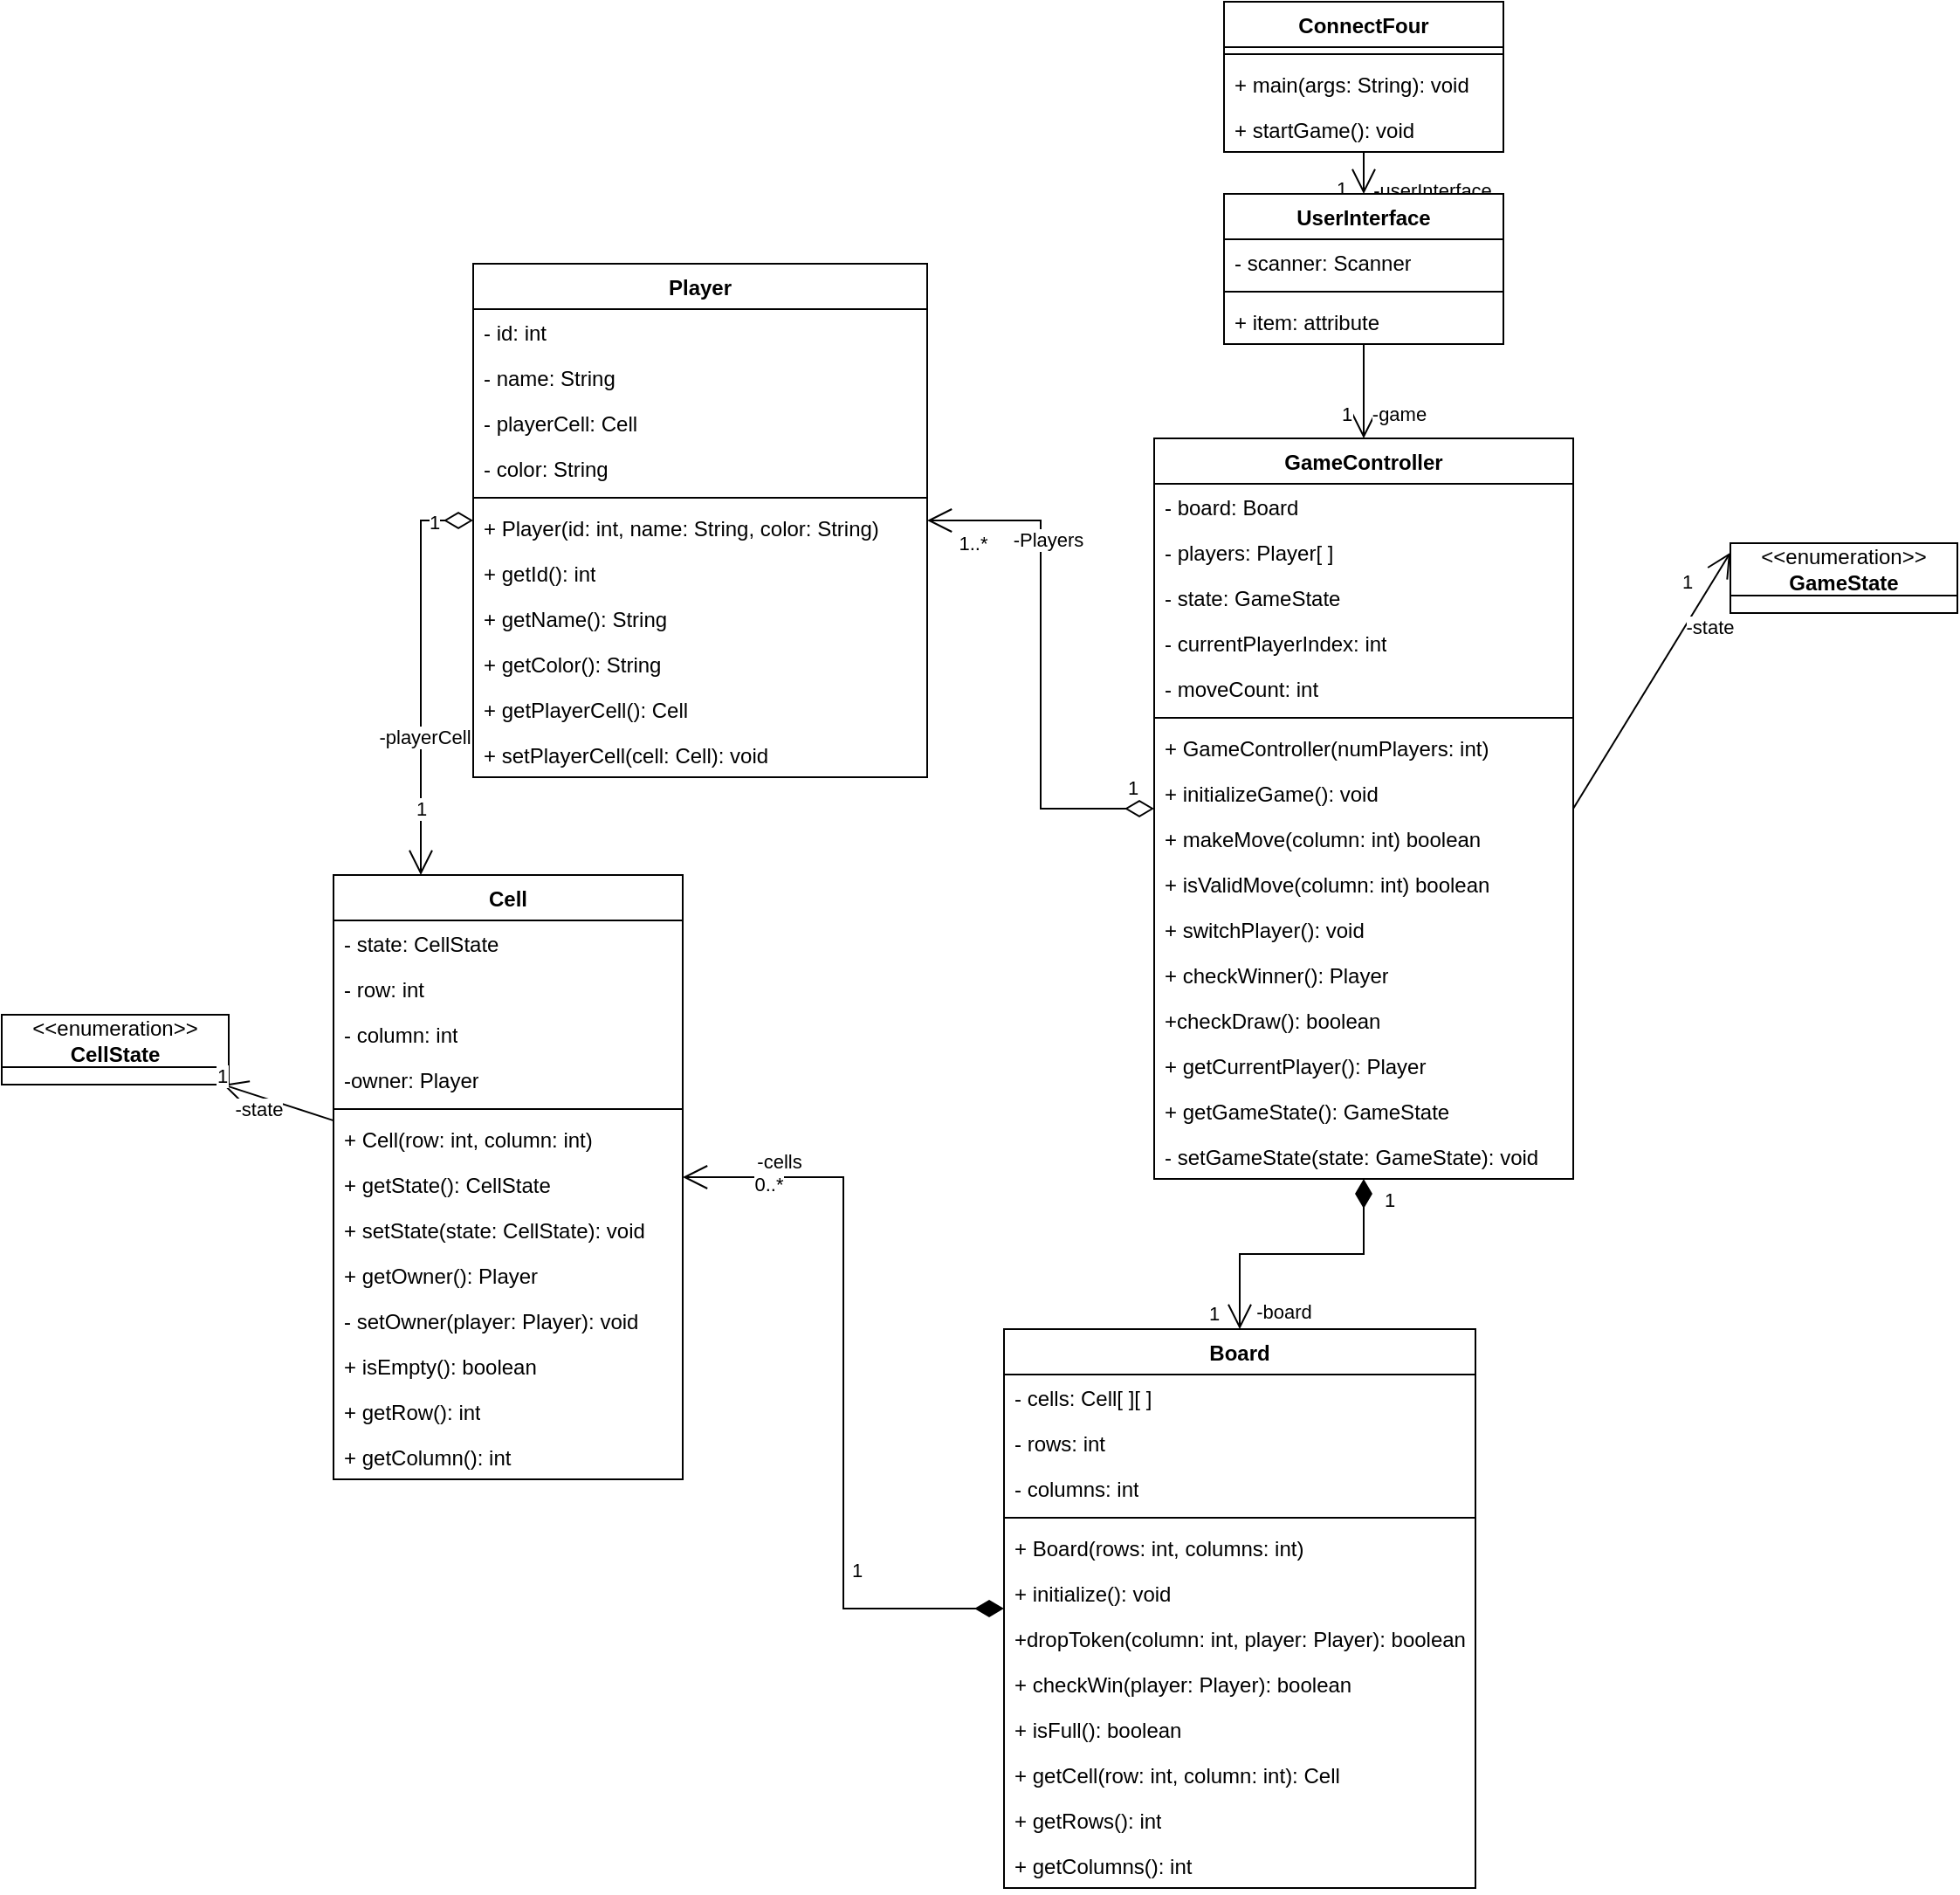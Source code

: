 <mxfile version="26.1.0">
  <diagram id="C5RBs43oDa-KdzZeNtuy" name="Page-1">
    <mxGraphModel dx="1857" dy="1035" grid="1" gridSize="10" guides="1" tooltips="1" connect="1" arrows="1" fold="1" page="1" pageScale="1" pageWidth="827" pageHeight="1169" math="0" shadow="0">
      <root>
        <mxCell id="WIyWlLk6GJQsqaUBKTNV-0" />
        <mxCell id="WIyWlLk6GJQsqaUBKTNV-1" parent="WIyWlLk6GJQsqaUBKTNV-0" />
        <mxCell id="xjymHoD2W1zTFz9Qo7-k-4" value="ConnectFour" style="swimlane;fontStyle=1;align=center;verticalAlign=top;childLayout=stackLayout;horizontal=1;startSize=26;horizontalStack=0;resizeParent=1;resizeParentMax=0;resizeLast=0;collapsible=1;marginBottom=0;whiteSpace=wrap;html=1;" parent="WIyWlLk6GJQsqaUBKTNV-1" vertex="1">
          <mxGeometry x="540" y="30" width="160" height="86" as="geometry" />
        </mxCell>
        <mxCell id="xjymHoD2W1zTFz9Qo7-k-6" value="" style="line;strokeWidth=1;fillColor=none;align=left;verticalAlign=middle;spacingTop=-1;spacingLeft=3;spacingRight=3;rotatable=0;labelPosition=right;points=[];portConstraint=eastwest;strokeColor=inherit;" parent="xjymHoD2W1zTFz9Qo7-k-4" vertex="1">
          <mxGeometry y="26" width="160" height="8" as="geometry" />
        </mxCell>
        <mxCell id="xjymHoD2W1zTFz9Qo7-k-7" value="+ main(args: String): void" style="text;strokeColor=none;fillColor=none;align=left;verticalAlign=top;spacingLeft=4;spacingRight=4;overflow=hidden;rotatable=0;points=[[0,0.5],[1,0.5]];portConstraint=eastwest;whiteSpace=wrap;html=1;" parent="xjymHoD2W1zTFz9Qo7-k-4" vertex="1">
          <mxGeometry y="34" width="160" height="26" as="geometry" />
        </mxCell>
        <mxCell id="dIsuYwhOg-opJpDyOtCo-0" value="+ startGame(): void" style="text;strokeColor=none;fillColor=none;align=left;verticalAlign=top;spacingLeft=4;spacingRight=4;overflow=hidden;rotatable=0;points=[[0,0.5],[1,0.5]];portConstraint=eastwest;whiteSpace=wrap;html=1;" vertex="1" parent="xjymHoD2W1zTFz9Qo7-k-4">
          <mxGeometry y="60" width="160" height="26" as="geometry" />
        </mxCell>
        <mxCell id="xjymHoD2W1zTFz9Qo7-k-8" value="" style="endArrow=open;endFill=1;endSize=12;html=1;rounded=0;entryX=0.5;entryY=0;entryDx=0;entryDy=0;" parent="WIyWlLk6GJQsqaUBKTNV-1" source="xjymHoD2W1zTFz9Qo7-k-4" target="xjymHoD2W1zTFz9Qo7-k-9" edge="1">
          <mxGeometry width="160" relative="1" as="geometry">
            <mxPoint x="500" y="370" as="sourcePoint" />
            <mxPoint x="570" y="390" as="targetPoint" />
          </mxGeometry>
        </mxCell>
        <mxCell id="xjymHoD2W1zTFz9Qo7-k-65" value="1" style="edgeLabel;html=1;align=center;verticalAlign=middle;resizable=0;points=[];" parent="xjymHoD2W1zTFz9Qo7-k-8" vertex="1" connectable="0">
          <mxGeometry x="0.732" y="-5" relative="1" as="geometry">
            <mxPoint x="-8" as="offset" />
          </mxGeometry>
        </mxCell>
        <mxCell id="xjymHoD2W1zTFz9Qo7-k-67" value="-userInterface" style="edgeLabel;html=1;align=center;verticalAlign=middle;resizable=0;points=[];" parent="xjymHoD2W1zTFz9Qo7-k-8" vertex="1" connectable="0">
          <mxGeometry x="0.494" y="-2" relative="1" as="geometry">
            <mxPoint x="41" y="4" as="offset" />
          </mxGeometry>
        </mxCell>
        <mxCell id="xjymHoD2W1zTFz9Qo7-k-9" value="UserInterface" style="swimlane;fontStyle=1;align=center;verticalAlign=top;childLayout=stackLayout;horizontal=1;startSize=26;horizontalStack=0;resizeParent=1;resizeParentMax=0;resizeLast=0;collapsible=1;marginBottom=0;whiteSpace=wrap;html=1;" parent="WIyWlLk6GJQsqaUBKTNV-1" vertex="1">
          <mxGeometry x="540" y="140" width="160" height="86" as="geometry" />
        </mxCell>
        <mxCell id="dIsuYwhOg-opJpDyOtCo-2" value="- scanner: Scanner" style="text;strokeColor=none;fillColor=none;align=left;verticalAlign=top;spacingLeft=4;spacingRight=4;overflow=hidden;rotatable=0;points=[[0,0.5],[1,0.5]];portConstraint=eastwest;whiteSpace=wrap;html=1;" vertex="1" parent="xjymHoD2W1zTFz9Qo7-k-9">
          <mxGeometry y="26" width="160" height="26" as="geometry" />
        </mxCell>
        <mxCell id="xjymHoD2W1zTFz9Qo7-k-11" value="" style="line;strokeWidth=1;fillColor=none;align=left;verticalAlign=middle;spacingTop=-1;spacingLeft=3;spacingRight=3;rotatable=0;labelPosition=right;points=[];portConstraint=eastwest;strokeColor=inherit;" parent="xjymHoD2W1zTFz9Qo7-k-9" vertex="1">
          <mxGeometry y="52" width="160" height="8" as="geometry" />
        </mxCell>
        <mxCell id="dIsuYwhOg-opJpDyOtCo-1" value="+ item: attribute" style="text;strokeColor=none;fillColor=none;align=left;verticalAlign=top;spacingLeft=4;spacingRight=4;overflow=hidden;rotatable=0;points=[[0,0.5],[1,0.5]];portConstraint=eastwest;whiteSpace=wrap;html=1;" vertex="1" parent="xjymHoD2W1zTFz9Qo7-k-9">
          <mxGeometry y="60" width="160" height="26" as="geometry" />
        </mxCell>
        <mxCell id="xjymHoD2W1zTFz9Qo7-k-22" value="GameController" style="swimlane;fontStyle=1;align=center;verticalAlign=top;childLayout=stackLayout;horizontal=1;startSize=26;horizontalStack=0;resizeParent=1;resizeParentMax=0;resizeLast=0;collapsible=1;marginBottom=0;whiteSpace=wrap;html=1;" parent="WIyWlLk6GJQsqaUBKTNV-1" vertex="1">
          <mxGeometry x="500" y="280" width="240" height="424" as="geometry" />
        </mxCell>
        <mxCell id="dIsuYwhOg-opJpDyOtCo-3" value="- board: Board" style="text;strokeColor=none;fillColor=none;align=left;verticalAlign=top;spacingLeft=4;spacingRight=4;overflow=hidden;rotatable=0;points=[[0,0.5],[1,0.5]];portConstraint=eastwest;whiteSpace=wrap;html=1;" vertex="1" parent="xjymHoD2W1zTFz9Qo7-k-22">
          <mxGeometry y="26" width="240" height="26" as="geometry" />
        </mxCell>
        <mxCell id="dIsuYwhOg-opJpDyOtCo-46" value="- players: Player[ ]" style="text;strokeColor=none;fillColor=none;align=left;verticalAlign=top;spacingLeft=4;spacingRight=4;overflow=hidden;rotatable=0;points=[[0,0.5],[1,0.5]];portConstraint=eastwest;whiteSpace=wrap;html=1;" vertex="1" parent="xjymHoD2W1zTFz9Qo7-k-22">
          <mxGeometry y="52" width="240" height="26" as="geometry" />
        </mxCell>
        <mxCell id="dIsuYwhOg-opJpDyOtCo-47" value="- state: GameState" style="text;strokeColor=none;fillColor=none;align=left;verticalAlign=top;spacingLeft=4;spacingRight=4;overflow=hidden;rotatable=0;points=[[0,0.5],[1,0.5]];portConstraint=eastwest;whiteSpace=wrap;html=1;" vertex="1" parent="xjymHoD2W1zTFz9Qo7-k-22">
          <mxGeometry y="78" width="240" height="26" as="geometry" />
        </mxCell>
        <mxCell id="dIsuYwhOg-opJpDyOtCo-48" value="- currentPlayerIndex: int" style="text;strokeColor=none;fillColor=none;align=left;verticalAlign=top;spacingLeft=4;spacingRight=4;overflow=hidden;rotatable=0;points=[[0,0.5],[1,0.5]];portConstraint=eastwest;whiteSpace=wrap;html=1;" vertex="1" parent="xjymHoD2W1zTFz9Qo7-k-22">
          <mxGeometry y="104" width="240" height="26" as="geometry" />
        </mxCell>
        <mxCell id="dIsuYwhOg-opJpDyOtCo-49" value="- moveCount: int" style="text;strokeColor=none;fillColor=none;align=left;verticalAlign=top;spacingLeft=4;spacingRight=4;overflow=hidden;rotatable=0;points=[[0,0.5],[1,0.5]];portConstraint=eastwest;whiteSpace=wrap;html=1;" vertex="1" parent="xjymHoD2W1zTFz9Qo7-k-22">
          <mxGeometry y="130" width="240" height="26" as="geometry" />
        </mxCell>
        <mxCell id="xjymHoD2W1zTFz9Qo7-k-24" value="" style="line;strokeWidth=1;fillColor=none;align=left;verticalAlign=middle;spacingTop=-1;spacingLeft=3;spacingRight=3;rotatable=0;labelPosition=right;points=[];portConstraint=eastwest;strokeColor=inherit;" parent="xjymHoD2W1zTFz9Qo7-k-22" vertex="1">
          <mxGeometry y="156" width="240" height="8" as="geometry" />
        </mxCell>
        <mxCell id="dIsuYwhOg-opJpDyOtCo-4" value="+ GameController(numPlayers: int)" style="text;strokeColor=none;fillColor=none;align=left;verticalAlign=top;spacingLeft=4;spacingRight=4;overflow=hidden;rotatable=0;points=[[0,0.5],[1,0.5]];portConstraint=eastwest;whiteSpace=wrap;html=1;" vertex="1" parent="xjymHoD2W1zTFz9Qo7-k-22">
          <mxGeometry y="164" width="240" height="26" as="geometry" />
        </mxCell>
        <mxCell id="dIsuYwhOg-opJpDyOtCo-51" value="+ initializeGame(): void" style="text;strokeColor=none;fillColor=none;align=left;verticalAlign=top;spacingLeft=4;spacingRight=4;overflow=hidden;rotatable=0;points=[[0,0.5],[1,0.5]];portConstraint=eastwest;whiteSpace=wrap;html=1;" vertex="1" parent="xjymHoD2W1zTFz9Qo7-k-22">
          <mxGeometry y="190" width="240" height="26" as="geometry" />
        </mxCell>
        <mxCell id="dIsuYwhOg-opJpDyOtCo-52" value="+ makeMove(column: int) boolean" style="text;strokeColor=none;fillColor=none;align=left;verticalAlign=top;spacingLeft=4;spacingRight=4;overflow=hidden;rotatable=0;points=[[0,0.5],[1,0.5]];portConstraint=eastwest;whiteSpace=wrap;html=1;" vertex="1" parent="xjymHoD2W1zTFz9Qo7-k-22">
          <mxGeometry y="216" width="240" height="26" as="geometry" />
        </mxCell>
        <mxCell id="dIsuYwhOg-opJpDyOtCo-53" value="+ isValidMove(column: int) boolean" style="text;strokeColor=none;fillColor=none;align=left;verticalAlign=top;spacingLeft=4;spacingRight=4;overflow=hidden;rotatable=0;points=[[0,0.5],[1,0.5]];portConstraint=eastwest;whiteSpace=wrap;html=1;" vertex="1" parent="xjymHoD2W1zTFz9Qo7-k-22">
          <mxGeometry y="242" width="240" height="26" as="geometry" />
        </mxCell>
        <mxCell id="dIsuYwhOg-opJpDyOtCo-54" value="+ switchPlayer(): void" style="text;strokeColor=none;fillColor=none;align=left;verticalAlign=top;spacingLeft=4;spacingRight=4;overflow=hidden;rotatable=0;points=[[0,0.5],[1,0.5]];portConstraint=eastwest;whiteSpace=wrap;html=1;" vertex="1" parent="xjymHoD2W1zTFz9Qo7-k-22">
          <mxGeometry y="268" width="240" height="26" as="geometry" />
        </mxCell>
        <mxCell id="dIsuYwhOg-opJpDyOtCo-55" value="+ checkWinner(): Player" style="text;strokeColor=none;fillColor=none;align=left;verticalAlign=top;spacingLeft=4;spacingRight=4;overflow=hidden;rotatable=0;points=[[0,0.5],[1,0.5]];portConstraint=eastwest;whiteSpace=wrap;html=1;" vertex="1" parent="xjymHoD2W1zTFz9Qo7-k-22">
          <mxGeometry y="294" width="240" height="26" as="geometry" />
        </mxCell>
        <mxCell id="dIsuYwhOg-opJpDyOtCo-56" value="+checkDraw(): boolean" style="text;strokeColor=none;fillColor=none;align=left;verticalAlign=top;spacingLeft=4;spacingRight=4;overflow=hidden;rotatable=0;points=[[0,0.5],[1,0.5]];portConstraint=eastwest;whiteSpace=wrap;html=1;" vertex="1" parent="xjymHoD2W1zTFz9Qo7-k-22">
          <mxGeometry y="320" width="240" height="26" as="geometry" />
        </mxCell>
        <mxCell id="dIsuYwhOg-opJpDyOtCo-57" value="+ getCurrentPlayer(): Player" style="text;strokeColor=none;fillColor=none;align=left;verticalAlign=top;spacingLeft=4;spacingRight=4;overflow=hidden;rotatable=0;points=[[0,0.5],[1,0.5]];portConstraint=eastwest;whiteSpace=wrap;html=1;" vertex="1" parent="xjymHoD2W1zTFz9Qo7-k-22">
          <mxGeometry y="346" width="240" height="26" as="geometry" />
        </mxCell>
        <mxCell id="dIsuYwhOg-opJpDyOtCo-58" value="+ getGameState(): GameState" style="text;strokeColor=none;fillColor=none;align=left;verticalAlign=top;spacingLeft=4;spacingRight=4;overflow=hidden;rotatable=0;points=[[0,0.5],[1,0.5]];portConstraint=eastwest;whiteSpace=wrap;html=1;" vertex="1" parent="xjymHoD2W1zTFz9Qo7-k-22">
          <mxGeometry y="372" width="240" height="26" as="geometry" />
        </mxCell>
        <mxCell id="dIsuYwhOg-opJpDyOtCo-59" value="- setGameState(state: GameState): void" style="text;strokeColor=none;fillColor=none;align=left;verticalAlign=top;spacingLeft=4;spacingRight=4;overflow=hidden;rotatable=0;points=[[0,0.5],[1,0.5]];portConstraint=eastwest;whiteSpace=wrap;html=1;" vertex="1" parent="xjymHoD2W1zTFz9Qo7-k-22">
          <mxGeometry y="398" width="240" height="26" as="geometry" />
        </mxCell>
        <mxCell id="xjymHoD2W1zTFz9Qo7-k-28" value="" style="endArrow=open;endFill=1;endSize=12;html=1;rounded=0;" parent="WIyWlLk6GJQsqaUBKTNV-1" source="xjymHoD2W1zTFz9Qo7-k-9" target="xjymHoD2W1zTFz9Qo7-k-22" edge="1">
          <mxGeometry width="160" relative="1" as="geometry">
            <mxPoint x="574" y="424" as="sourcePoint" />
            <mxPoint x="510" y="490" as="targetPoint" />
          </mxGeometry>
        </mxCell>
        <mxCell id="xjymHoD2W1zTFz9Qo7-k-71" value="1" style="edgeLabel;html=1;align=center;verticalAlign=middle;resizable=0;points=[];" parent="xjymHoD2W1zTFz9Qo7-k-28" vertex="1" connectable="0">
          <mxGeometry x="0.51" y="1" relative="1" as="geometry">
            <mxPoint x="-11" y="-1" as="offset" />
          </mxGeometry>
        </mxCell>
        <mxCell id="xjymHoD2W1zTFz9Qo7-k-72" value="-game" style="edgeLabel;html=1;align=center;verticalAlign=middle;resizable=0;points=[];" parent="xjymHoD2W1zTFz9Qo7-k-28" vertex="1" connectable="0">
          <mxGeometry x="0.471" y="2" relative="1" as="geometry">
            <mxPoint x="18" as="offset" />
          </mxGeometry>
        </mxCell>
        <mxCell id="xjymHoD2W1zTFz9Qo7-k-29" value="Board" style="swimlane;fontStyle=1;align=center;verticalAlign=top;childLayout=stackLayout;horizontal=1;startSize=26;horizontalStack=0;resizeParent=1;resizeParentMax=0;resizeLast=0;collapsible=1;marginBottom=0;whiteSpace=wrap;html=1;" parent="WIyWlLk6GJQsqaUBKTNV-1" vertex="1">
          <mxGeometry x="414" y="790" width="270" height="320" as="geometry" />
        </mxCell>
        <mxCell id="dIsuYwhOg-opJpDyOtCo-14" value="- cells: Cell[ ][ ]" style="text;strokeColor=none;fillColor=none;align=left;verticalAlign=top;spacingLeft=4;spacingRight=4;overflow=hidden;rotatable=0;points=[[0,0.5],[1,0.5]];portConstraint=eastwest;whiteSpace=wrap;html=1;" vertex="1" parent="xjymHoD2W1zTFz9Qo7-k-29">
          <mxGeometry y="26" width="270" height="26" as="geometry" />
        </mxCell>
        <mxCell id="dIsuYwhOg-opJpDyOtCo-36" value="- rows: int" style="text;strokeColor=none;fillColor=none;align=left;verticalAlign=top;spacingLeft=4;spacingRight=4;overflow=hidden;rotatable=0;points=[[0,0.5],[1,0.5]];portConstraint=eastwest;whiteSpace=wrap;html=1;" vertex="1" parent="xjymHoD2W1zTFz9Qo7-k-29">
          <mxGeometry y="52" width="270" height="26" as="geometry" />
        </mxCell>
        <mxCell id="dIsuYwhOg-opJpDyOtCo-37" value="- columns: int" style="text;strokeColor=none;fillColor=none;align=left;verticalAlign=top;spacingLeft=4;spacingRight=4;overflow=hidden;rotatable=0;points=[[0,0.5],[1,0.5]];portConstraint=eastwest;whiteSpace=wrap;html=1;" vertex="1" parent="xjymHoD2W1zTFz9Qo7-k-29">
          <mxGeometry y="78" width="270" height="26" as="geometry" />
        </mxCell>
        <mxCell id="xjymHoD2W1zTFz9Qo7-k-31" value="" style="line;strokeWidth=1;fillColor=none;align=left;verticalAlign=middle;spacingTop=-1;spacingLeft=3;spacingRight=3;rotatable=0;labelPosition=right;points=[];portConstraint=eastwest;strokeColor=inherit;" parent="xjymHoD2W1zTFz9Qo7-k-29" vertex="1">
          <mxGeometry y="104" width="270" height="8" as="geometry" />
        </mxCell>
        <mxCell id="dIsuYwhOg-opJpDyOtCo-15" value="+ Board(rows: int, columns: int)" style="text;strokeColor=none;fillColor=none;align=left;verticalAlign=top;spacingLeft=4;spacingRight=4;overflow=hidden;rotatable=0;points=[[0,0.5],[1,0.5]];portConstraint=eastwest;whiteSpace=wrap;html=1;" vertex="1" parent="xjymHoD2W1zTFz9Qo7-k-29">
          <mxGeometry y="112" width="270" height="26" as="geometry" />
        </mxCell>
        <mxCell id="dIsuYwhOg-opJpDyOtCo-39" value="+ initialize(): void" style="text;strokeColor=none;fillColor=none;align=left;verticalAlign=top;spacingLeft=4;spacingRight=4;overflow=hidden;rotatable=0;points=[[0,0.5],[1,0.5]];portConstraint=eastwest;whiteSpace=wrap;html=1;" vertex="1" parent="xjymHoD2W1zTFz9Qo7-k-29">
          <mxGeometry y="138" width="270" height="26" as="geometry" />
        </mxCell>
        <mxCell id="dIsuYwhOg-opJpDyOtCo-40" value="+dropToken(column: int, player: Player): boolean" style="text;strokeColor=none;fillColor=none;align=left;verticalAlign=top;spacingLeft=4;spacingRight=4;overflow=hidden;rotatable=0;points=[[0,0.5],[1,0.5]];portConstraint=eastwest;whiteSpace=wrap;html=1;" vertex="1" parent="xjymHoD2W1zTFz9Qo7-k-29">
          <mxGeometry y="164" width="270" height="26" as="geometry" />
        </mxCell>
        <mxCell id="dIsuYwhOg-opJpDyOtCo-41" value="+ checkWin(player: Player): boolean" style="text;strokeColor=none;fillColor=none;align=left;verticalAlign=top;spacingLeft=4;spacingRight=4;overflow=hidden;rotatable=0;points=[[0,0.5],[1,0.5]];portConstraint=eastwest;whiteSpace=wrap;html=1;" vertex="1" parent="xjymHoD2W1zTFz9Qo7-k-29">
          <mxGeometry y="190" width="270" height="26" as="geometry" />
        </mxCell>
        <mxCell id="dIsuYwhOg-opJpDyOtCo-42" value="+ isFull(): boolean" style="text;strokeColor=none;fillColor=none;align=left;verticalAlign=top;spacingLeft=4;spacingRight=4;overflow=hidden;rotatable=0;points=[[0,0.5],[1,0.5]];portConstraint=eastwest;whiteSpace=wrap;html=1;" vertex="1" parent="xjymHoD2W1zTFz9Qo7-k-29">
          <mxGeometry y="216" width="270" height="26" as="geometry" />
        </mxCell>
        <mxCell id="dIsuYwhOg-opJpDyOtCo-43" value="+ getCell(row: int, column: int): Cell" style="text;strokeColor=none;fillColor=none;align=left;verticalAlign=top;spacingLeft=4;spacingRight=4;overflow=hidden;rotatable=0;points=[[0,0.5],[1,0.5]];portConstraint=eastwest;whiteSpace=wrap;html=1;" vertex="1" parent="xjymHoD2W1zTFz9Qo7-k-29">
          <mxGeometry y="242" width="270" height="26" as="geometry" />
        </mxCell>
        <mxCell id="dIsuYwhOg-opJpDyOtCo-44" value="+ getRows(): int" style="text;strokeColor=none;fillColor=none;align=left;verticalAlign=top;spacingLeft=4;spacingRight=4;overflow=hidden;rotatable=0;points=[[0,0.5],[1,0.5]];portConstraint=eastwest;whiteSpace=wrap;html=1;" vertex="1" parent="xjymHoD2W1zTFz9Qo7-k-29">
          <mxGeometry y="268" width="270" height="26" as="geometry" />
        </mxCell>
        <mxCell id="dIsuYwhOg-opJpDyOtCo-45" value="+ getColumns(): int" style="text;strokeColor=none;fillColor=none;align=left;verticalAlign=top;spacingLeft=4;spacingRight=4;overflow=hidden;rotatable=0;points=[[0,0.5],[1,0.5]];portConstraint=eastwest;whiteSpace=wrap;html=1;" vertex="1" parent="xjymHoD2W1zTFz9Qo7-k-29">
          <mxGeometry y="294" width="270" height="26" as="geometry" />
        </mxCell>
        <mxCell id="xjymHoD2W1zTFz9Qo7-k-33" value="Player" style="swimlane;fontStyle=1;align=center;verticalAlign=top;childLayout=stackLayout;horizontal=1;startSize=26;horizontalStack=0;resizeParent=1;resizeParentMax=0;resizeLast=0;collapsible=1;marginBottom=0;whiteSpace=wrap;html=1;" parent="WIyWlLk6GJQsqaUBKTNV-1" vertex="1">
          <mxGeometry x="110" y="180" width="260" height="294" as="geometry" />
        </mxCell>
        <mxCell id="dIsuYwhOg-opJpDyOtCo-16" value="- id: int" style="text;strokeColor=none;fillColor=none;align=left;verticalAlign=top;spacingLeft=4;spacingRight=4;overflow=hidden;rotatable=0;points=[[0,0.5],[1,0.5]];portConstraint=eastwest;whiteSpace=wrap;html=1;" vertex="1" parent="xjymHoD2W1zTFz9Qo7-k-33">
          <mxGeometry y="26" width="260" height="26" as="geometry" />
        </mxCell>
        <mxCell id="dIsuYwhOg-opJpDyOtCo-28" value="- name: String" style="text;strokeColor=none;fillColor=none;align=left;verticalAlign=top;spacingLeft=4;spacingRight=4;overflow=hidden;rotatable=0;points=[[0,0.5],[1,0.5]];portConstraint=eastwest;whiteSpace=wrap;html=1;" vertex="1" parent="xjymHoD2W1zTFz9Qo7-k-33">
          <mxGeometry y="52" width="260" height="26" as="geometry" />
        </mxCell>
        <mxCell id="dIsuYwhOg-opJpDyOtCo-29" value="- playerCell: Cell" style="text;strokeColor=none;fillColor=none;align=left;verticalAlign=top;spacingLeft=4;spacingRight=4;overflow=hidden;rotatable=0;points=[[0,0.5],[1,0.5]];portConstraint=eastwest;whiteSpace=wrap;html=1;" vertex="1" parent="xjymHoD2W1zTFz9Qo7-k-33">
          <mxGeometry y="78" width="260" height="26" as="geometry" />
        </mxCell>
        <mxCell id="dIsuYwhOg-opJpDyOtCo-30" value="- color: String" style="text;strokeColor=none;fillColor=none;align=left;verticalAlign=top;spacingLeft=4;spacingRight=4;overflow=hidden;rotatable=0;points=[[0,0.5],[1,0.5]];portConstraint=eastwest;whiteSpace=wrap;html=1;" vertex="1" parent="xjymHoD2W1zTFz9Qo7-k-33">
          <mxGeometry y="104" width="260" height="26" as="geometry" />
        </mxCell>
        <mxCell id="xjymHoD2W1zTFz9Qo7-k-34" value="" style="line;strokeWidth=1;fillColor=none;align=left;verticalAlign=middle;spacingTop=-1;spacingLeft=3;spacingRight=3;rotatable=0;labelPosition=right;points=[];portConstraint=eastwest;strokeColor=inherit;" parent="xjymHoD2W1zTFz9Qo7-k-33" vertex="1">
          <mxGeometry y="130" width="260" height="8" as="geometry" />
        </mxCell>
        <mxCell id="dIsuYwhOg-opJpDyOtCo-17" value="+ Player(id: int, name: String, color: String)" style="text;strokeColor=none;fillColor=none;align=left;verticalAlign=top;spacingLeft=4;spacingRight=4;overflow=hidden;rotatable=0;points=[[0,0.5],[1,0.5]];portConstraint=eastwest;whiteSpace=wrap;html=1;" vertex="1" parent="xjymHoD2W1zTFz9Qo7-k-33">
          <mxGeometry y="138" width="260" height="26" as="geometry" />
        </mxCell>
        <mxCell id="dIsuYwhOg-opJpDyOtCo-31" value="+ getId(): int" style="text;strokeColor=none;fillColor=none;align=left;verticalAlign=top;spacingLeft=4;spacingRight=4;overflow=hidden;rotatable=0;points=[[0,0.5],[1,0.5]];portConstraint=eastwest;whiteSpace=wrap;html=1;" vertex="1" parent="xjymHoD2W1zTFz9Qo7-k-33">
          <mxGeometry y="164" width="260" height="26" as="geometry" />
        </mxCell>
        <mxCell id="dIsuYwhOg-opJpDyOtCo-32" value="+ getName(): String" style="text;strokeColor=none;fillColor=none;align=left;verticalAlign=top;spacingLeft=4;spacingRight=4;overflow=hidden;rotatable=0;points=[[0,0.5],[1,0.5]];portConstraint=eastwest;whiteSpace=wrap;html=1;" vertex="1" parent="xjymHoD2W1zTFz9Qo7-k-33">
          <mxGeometry y="190" width="260" height="26" as="geometry" />
        </mxCell>
        <mxCell id="dIsuYwhOg-opJpDyOtCo-33" value="+ getColor(): String" style="text;strokeColor=none;fillColor=none;align=left;verticalAlign=top;spacingLeft=4;spacingRight=4;overflow=hidden;rotatable=0;points=[[0,0.5],[1,0.5]];portConstraint=eastwest;whiteSpace=wrap;html=1;" vertex="1" parent="xjymHoD2W1zTFz9Qo7-k-33">
          <mxGeometry y="216" width="260" height="26" as="geometry" />
        </mxCell>
        <mxCell id="dIsuYwhOg-opJpDyOtCo-34" value="+ getPlayerCell(): Cell" style="text;strokeColor=none;fillColor=none;align=left;verticalAlign=top;spacingLeft=4;spacingRight=4;overflow=hidden;rotatable=0;points=[[0,0.5],[1,0.5]];portConstraint=eastwest;whiteSpace=wrap;html=1;" vertex="1" parent="xjymHoD2W1zTFz9Qo7-k-33">
          <mxGeometry y="242" width="260" height="26" as="geometry" />
        </mxCell>
        <mxCell id="dIsuYwhOg-opJpDyOtCo-35" value="+ setPlayerCell(cell: Cell): void" style="text;strokeColor=none;fillColor=none;align=left;verticalAlign=top;spacingLeft=4;spacingRight=4;overflow=hidden;rotatable=0;points=[[0,0.5],[1,0.5]];portConstraint=eastwest;whiteSpace=wrap;html=1;" vertex="1" parent="xjymHoD2W1zTFz9Qo7-k-33">
          <mxGeometry y="268" width="260" height="26" as="geometry" />
        </mxCell>
        <mxCell id="xjymHoD2W1zTFz9Qo7-k-35" value="&amp;lt;&amp;lt;enumeration&amp;gt;&amp;gt;&lt;br&gt;&lt;b&gt;GameState&lt;/b&gt;" style="swimlane;fontStyle=0;childLayout=stackLayout;horizontal=1;startSize=30;fillColor=none;horizontalStack=0;resizeParent=1;resizeParentMax=0;resizeLast=0;collapsible=1;marginBottom=0;whiteSpace=wrap;html=1;" parent="WIyWlLk6GJQsqaUBKTNV-1" vertex="1" collapsed="1">
          <mxGeometry x="830" y="340" width="130" height="40" as="geometry">
            <mxRectangle x="770" y="480" width="140" height="134" as="alternateBounds" />
          </mxGeometry>
        </mxCell>
        <mxCell id="xjymHoD2W1zTFz9Qo7-k-39" value="+START" style="text;strokeColor=none;fillColor=none;align=left;verticalAlign=top;spacingLeft=4;spacingRight=4;overflow=hidden;rotatable=0;points=[[0,0.5],[1,0.5]];portConstraint=eastwest;whiteSpace=wrap;html=1;" parent="xjymHoD2W1zTFz9Qo7-k-35" vertex="1">
          <mxGeometry y="30" width="140" height="26" as="geometry" />
        </mxCell>
        <mxCell id="xjymHoD2W1zTFz9Qo7-k-38" value="+PLAYING" style="text;strokeColor=none;fillColor=none;align=left;verticalAlign=top;spacingLeft=4;spacingRight=4;overflow=hidden;rotatable=0;points=[[0,0.5],[1,0.5]];portConstraint=eastwest;whiteSpace=wrap;html=1;" parent="xjymHoD2W1zTFz9Qo7-k-35" vertex="1">
          <mxGeometry y="56" width="140" height="26" as="geometry" />
        </mxCell>
        <mxCell id="xjymHoD2W1zTFz9Qo7-k-41" value="+PAUSE" style="text;strokeColor=none;fillColor=none;align=left;verticalAlign=top;spacingLeft=4;spacingRight=4;overflow=hidden;rotatable=0;points=[[0,0.5],[1,0.5]];portConstraint=eastwest;whiteSpace=wrap;html=1;" parent="xjymHoD2W1zTFz9Qo7-k-35" vertex="1">
          <mxGeometry y="82" width="140" height="26" as="geometry" />
        </mxCell>
        <mxCell id="xjymHoD2W1zTFz9Qo7-k-40" value="+GAMEOVER" style="text;strokeColor=none;fillColor=none;align=left;verticalAlign=top;spacingLeft=4;spacingRight=4;overflow=hidden;rotatable=0;points=[[0,0.5],[1,0.5]];portConstraint=eastwest;whiteSpace=wrap;html=1;" parent="xjymHoD2W1zTFz9Qo7-k-35" vertex="1">
          <mxGeometry y="108" width="140" height="26" as="geometry" />
        </mxCell>
        <mxCell id="xjymHoD2W1zTFz9Qo7-k-42" value="" style="endArrow=open;endFill=1;endSize=12;html=1;rounded=0;exitX=1;exitY=0.5;exitDx=0;exitDy=0;entryX=0;entryY=0.134;entryDx=0;entryDy=0;entryPerimeter=0;" parent="WIyWlLk6GJQsqaUBKTNV-1" source="xjymHoD2W1zTFz9Qo7-k-22" target="xjymHoD2W1zTFz9Qo7-k-35" edge="1">
          <mxGeometry width="160" relative="1" as="geometry">
            <mxPoint x="740" y="540" as="sourcePoint" />
            <mxPoint x="900" y="540" as="targetPoint" />
          </mxGeometry>
        </mxCell>
        <mxCell id="xjymHoD2W1zTFz9Qo7-k-43" value="-state" style="edgeLabel;html=1;align=center;verticalAlign=middle;resizable=0;points=[];" parent="xjymHoD2W1zTFz9Qo7-k-42" vertex="1" connectable="0">
          <mxGeometry x="0.57" y="-1" relative="1" as="geometry">
            <mxPoint x="6" y="10" as="offset" />
          </mxGeometry>
        </mxCell>
        <mxCell id="xjymHoD2W1zTFz9Qo7-k-44" value="1" style="edgeLabel;html=1;align=center;verticalAlign=middle;resizable=0;points=[];" parent="xjymHoD2W1zTFz9Qo7-k-42" vertex="1" connectable="0">
          <mxGeometry x="0.675" y="-1" relative="1" as="geometry">
            <mxPoint x="-11" y="-8" as="offset" />
          </mxGeometry>
        </mxCell>
        <mxCell id="xjymHoD2W1zTFz9Qo7-k-47" value="Cell" style="swimlane;fontStyle=1;align=center;verticalAlign=top;childLayout=stackLayout;horizontal=1;startSize=26;horizontalStack=0;resizeParent=1;resizeParentMax=0;resizeLast=0;collapsible=1;marginBottom=0;whiteSpace=wrap;html=1;" parent="WIyWlLk6GJQsqaUBKTNV-1" vertex="1">
          <mxGeometry x="30" y="530" width="200" height="346" as="geometry" />
        </mxCell>
        <mxCell id="dIsuYwhOg-opJpDyOtCo-12" value="- state: CellState" style="text;strokeColor=none;fillColor=none;align=left;verticalAlign=top;spacingLeft=4;spacingRight=4;overflow=hidden;rotatable=0;points=[[0,0.5],[1,0.5]];portConstraint=eastwest;whiteSpace=wrap;html=1;" vertex="1" parent="xjymHoD2W1zTFz9Qo7-k-47">
          <mxGeometry y="26" width="200" height="26" as="geometry" />
        </mxCell>
        <mxCell id="dIsuYwhOg-opJpDyOtCo-18" value="- row: int" style="text;strokeColor=none;fillColor=none;align=left;verticalAlign=top;spacingLeft=4;spacingRight=4;overflow=hidden;rotatable=0;points=[[0,0.5],[1,0.5]];portConstraint=eastwest;whiteSpace=wrap;html=1;" vertex="1" parent="xjymHoD2W1zTFz9Qo7-k-47">
          <mxGeometry y="52" width="200" height="26" as="geometry" />
        </mxCell>
        <mxCell id="dIsuYwhOg-opJpDyOtCo-19" value="- column: int" style="text;strokeColor=none;fillColor=none;align=left;verticalAlign=top;spacingLeft=4;spacingRight=4;overflow=hidden;rotatable=0;points=[[0,0.5],[1,0.5]];portConstraint=eastwest;whiteSpace=wrap;html=1;" vertex="1" parent="xjymHoD2W1zTFz9Qo7-k-47">
          <mxGeometry y="78" width="200" height="26" as="geometry" />
        </mxCell>
        <mxCell id="dIsuYwhOg-opJpDyOtCo-20" value="-owner: Player" style="text;strokeColor=none;fillColor=none;align=left;verticalAlign=top;spacingLeft=4;spacingRight=4;overflow=hidden;rotatable=0;points=[[0,0.5],[1,0.5]];portConstraint=eastwest;whiteSpace=wrap;html=1;" vertex="1" parent="xjymHoD2W1zTFz9Qo7-k-47">
          <mxGeometry y="104" width="200" height="26" as="geometry" />
        </mxCell>
        <mxCell id="xjymHoD2W1zTFz9Qo7-k-49" value="" style="line;strokeWidth=1;fillColor=none;align=left;verticalAlign=middle;spacingTop=-1;spacingLeft=3;spacingRight=3;rotatable=0;labelPosition=right;points=[];portConstraint=eastwest;strokeColor=inherit;" parent="xjymHoD2W1zTFz9Qo7-k-47" vertex="1">
          <mxGeometry y="130" width="200" height="8" as="geometry" />
        </mxCell>
        <mxCell id="dIsuYwhOg-opJpDyOtCo-13" value="+ Cell(row: int, column: int)" style="text;strokeColor=none;fillColor=none;align=left;verticalAlign=top;spacingLeft=4;spacingRight=4;overflow=hidden;rotatable=0;points=[[0,0.5],[1,0.5]];portConstraint=eastwest;whiteSpace=wrap;html=1;" vertex="1" parent="xjymHoD2W1zTFz9Qo7-k-47">
          <mxGeometry y="138" width="200" height="26" as="geometry" />
        </mxCell>
        <mxCell id="dIsuYwhOg-opJpDyOtCo-21" value="+ getState(): CellState" style="text;strokeColor=none;fillColor=none;align=left;verticalAlign=top;spacingLeft=4;spacingRight=4;overflow=hidden;rotatable=0;points=[[0,0.5],[1,0.5]];portConstraint=eastwest;whiteSpace=wrap;html=1;" vertex="1" parent="xjymHoD2W1zTFz9Qo7-k-47">
          <mxGeometry y="164" width="200" height="26" as="geometry" />
        </mxCell>
        <mxCell id="dIsuYwhOg-opJpDyOtCo-23" value="+ setState(state: CellState): void" style="text;strokeColor=none;fillColor=none;align=left;verticalAlign=top;spacingLeft=4;spacingRight=4;overflow=hidden;rotatable=0;points=[[0,0.5],[1,0.5]];portConstraint=eastwest;whiteSpace=wrap;html=1;" vertex="1" parent="xjymHoD2W1zTFz9Qo7-k-47">
          <mxGeometry y="190" width="200" height="26" as="geometry" />
        </mxCell>
        <mxCell id="dIsuYwhOg-opJpDyOtCo-22" value="+ getOwner(): Player" style="text;strokeColor=none;fillColor=none;align=left;verticalAlign=top;spacingLeft=4;spacingRight=4;overflow=hidden;rotatable=0;points=[[0,0.5],[1,0.5]];portConstraint=eastwest;whiteSpace=wrap;html=1;" vertex="1" parent="xjymHoD2W1zTFz9Qo7-k-47">
          <mxGeometry y="216" width="200" height="26" as="geometry" />
        </mxCell>
        <mxCell id="dIsuYwhOg-opJpDyOtCo-24" value="- setOwner(player: Player): void" style="text;strokeColor=none;fillColor=none;align=left;verticalAlign=top;spacingLeft=4;spacingRight=4;overflow=hidden;rotatable=0;points=[[0,0.5],[1,0.5]];portConstraint=eastwest;whiteSpace=wrap;html=1;" vertex="1" parent="xjymHoD2W1zTFz9Qo7-k-47">
          <mxGeometry y="242" width="200" height="26" as="geometry" />
        </mxCell>
        <mxCell id="dIsuYwhOg-opJpDyOtCo-25" value="+ isEmpty(): boolean" style="text;strokeColor=none;fillColor=none;align=left;verticalAlign=top;spacingLeft=4;spacingRight=4;overflow=hidden;rotatable=0;points=[[0,0.5],[1,0.5]];portConstraint=eastwest;whiteSpace=wrap;html=1;" vertex="1" parent="xjymHoD2W1zTFz9Qo7-k-47">
          <mxGeometry y="268" width="200" height="26" as="geometry" />
        </mxCell>
        <mxCell id="dIsuYwhOg-opJpDyOtCo-26" value="+ getRow(): int" style="text;strokeColor=none;fillColor=none;align=left;verticalAlign=top;spacingLeft=4;spacingRight=4;overflow=hidden;rotatable=0;points=[[0,0.5],[1,0.5]];portConstraint=eastwest;whiteSpace=wrap;html=1;" vertex="1" parent="xjymHoD2W1zTFz9Qo7-k-47">
          <mxGeometry y="294" width="200" height="26" as="geometry" />
        </mxCell>
        <mxCell id="dIsuYwhOg-opJpDyOtCo-27" value="+ getColumn(): int" style="text;strokeColor=none;fillColor=none;align=left;verticalAlign=top;spacingLeft=4;spacingRight=4;overflow=hidden;rotatable=0;points=[[0,0.5],[1,0.5]];portConstraint=eastwest;whiteSpace=wrap;html=1;" vertex="1" parent="xjymHoD2W1zTFz9Qo7-k-47">
          <mxGeometry y="320" width="200" height="26" as="geometry" />
        </mxCell>
        <mxCell id="xjymHoD2W1zTFz9Qo7-k-51" value="1" style="endArrow=open;html=1;endSize=12;startArrow=diamondThin;startSize=14;startFill=1;edgeStyle=orthogonalEdgeStyle;align=left;verticalAlign=bottom;rounded=0;" parent="WIyWlLk6GJQsqaUBKTNV-1" source="xjymHoD2W1zTFz9Qo7-k-29" target="xjymHoD2W1zTFz9Qo7-k-47" edge="1">
          <mxGeometry x="-0.513" y="-3" relative="1" as="geometry">
            <mxPoint x="590" y="540" as="sourcePoint" />
            <mxPoint x="750" y="540" as="targetPoint" />
            <mxPoint as="offset" />
          </mxGeometry>
        </mxCell>
        <mxCell id="xjymHoD2W1zTFz9Qo7-k-62" value="&lt;div&gt;-cells&lt;/div&gt;" style="edgeLabel;html=1;align=center;verticalAlign=middle;resizable=0;points=[];" parent="xjymHoD2W1zTFz9Qo7-k-51" vertex="1" connectable="0">
          <mxGeometry x="0.852" y="-3" relative="1" as="geometry">
            <mxPoint x="23" y="-6" as="offset" />
          </mxGeometry>
        </mxCell>
        <mxCell id="xjymHoD2W1zTFz9Qo7-k-63" value="0..*" style="edgeLabel;html=1;align=center;verticalAlign=middle;resizable=0;points=[];" parent="xjymHoD2W1zTFz9Qo7-k-51" vertex="1" connectable="0">
          <mxGeometry x="0.735" y="-2" relative="1" as="geometry">
            <mxPoint x="-8" y="6" as="offset" />
          </mxGeometry>
        </mxCell>
        <mxCell id="xjymHoD2W1zTFz9Qo7-k-52" value="&amp;lt;&amp;lt;enumeration&amp;gt;&amp;gt;&lt;br&gt;&lt;b&gt;CellState&lt;/b&gt;" style="swimlane;fontStyle=0;childLayout=stackLayout;horizontal=1;startSize=30;fillColor=none;horizontalStack=0;resizeParent=1;resizeParentMax=0;resizeLast=0;collapsible=1;marginBottom=0;whiteSpace=wrap;html=1;" parent="WIyWlLk6GJQsqaUBKTNV-1" vertex="1" collapsed="1">
          <mxGeometry x="-160" y="610" width="130" height="40" as="geometry">
            <mxRectangle x="215" y="660" width="140" height="82" as="alternateBounds" />
          </mxGeometry>
        </mxCell>
        <mxCell id="xjymHoD2W1zTFz9Qo7-k-55" value="+EMPTY" style="text;strokeColor=none;fillColor=none;align=left;verticalAlign=top;spacingLeft=4;spacingRight=4;overflow=hidden;rotatable=0;points=[[0,0.5],[1,0.5]];portConstraint=eastwest;whiteSpace=wrap;html=1;" parent="xjymHoD2W1zTFz9Qo7-k-52" vertex="1">
          <mxGeometry y="30" width="140" height="26" as="geometry" />
        </mxCell>
        <mxCell id="xjymHoD2W1zTFz9Qo7-k-56" value="+FILLED" style="text;strokeColor=none;fillColor=none;align=left;verticalAlign=top;spacingLeft=4;spacingRight=4;overflow=hidden;rotatable=0;points=[[0,0.5],[1,0.5]];portConstraint=eastwest;whiteSpace=wrap;html=1;" parent="xjymHoD2W1zTFz9Qo7-k-52" vertex="1">
          <mxGeometry y="56" width="140" height="26" as="geometry" />
        </mxCell>
        <mxCell id="xjymHoD2W1zTFz9Qo7-k-57" value="" style="endArrow=open;endFill=1;endSize=12;html=1;rounded=0;" parent="WIyWlLk6GJQsqaUBKTNV-1" source="xjymHoD2W1zTFz9Qo7-k-47" target="xjymHoD2W1zTFz9Qo7-k-52" edge="1">
          <mxGeometry width="160" relative="1" as="geometry">
            <mxPoint x="700" y="664" as="sourcePoint" />
            <mxPoint x="800" y="676" as="targetPoint" />
          </mxGeometry>
        </mxCell>
        <mxCell id="xjymHoD2W1zTFz9Qo7-k-58" value="-state" style="edgeLabel;html=1;align=center;verticalAlign=middle;resizable=0;points=[];" parent="xjymHoD2W1zTFz9Qo7-k-57" vertex="1" connectable="0">
          <mxGeometry x="0.57" y="-1" relative="1" as="geometry">
            <mxPoint x="6" y="10" as="offset" />
          </mxGeometry>
        </mxCell>
        <mxCell id="xjymHoD2W1zTFz9Qo7-k-59" value="1" style="edgeLabel;html=1;align=center;verticalAlign=middle;resizable=0;points=[];" parent="xjymHoD2W1zTFz9Qo7-k-57" vertex="1" connectable="0">
          <mxGeometry x="0.675" y="-1" relative="1" as="geometry">
            <mxPoint x="-11" y="-8" as="offset" />
          </mxGeometry>
        </mxCell>
        <mxCell id="xjymHoD2W1zTFz9Qo7-k-60" value="1" style="endArrow=open;html=1;endSize=12;startArrow=diamondThin;startSize=14;startFill=0;edgeStyle=orthogonalEdgeStyle;align=left;verticalAlign=bottom;rounded=0;" parent="WIyWlLk6GJQsqaUBKTNV-1" source="xjymHoD2W1zTFz9Qo7-k-33" target="xjymHoD2W1zTFz9Qo7-k-47" edge="1">
          <mxGeometry x="-0.763" y="10" relative="1" as="geometry">
            <mxPoint x="570" y="600" as="sourcePoint" />
            <mxPoint x="730" y="600" as="targetPoint" />
            <mxPoint as="offset" />
            <Array as="points">
              <mxPoint x="80" y="327" />
              <mxPoint x="80" y="698" />
            </Array>
          </mxGeometry>
        </mxCell>
        <mxCell id="xjymHoD2W1zTFz9Qo7-k-61" value="1" style="edgeLabel;html=1;align=center;verticalAlign=middle;resizable=0;points=[];" parent="xjymHoD2W1zTFz9Qo7-k-60" vertex="1" connectable="0">
          <mxGeometry x="0.744" relative="1" as="geometry">
            <mxPoint y="-8" as="offset" />
          </mxGeometry>
        </mxCell>
        <mxCell id="xjymHoD2W1zTFz9Qo7-k-64" value="-playerCell" style="edgeLabel;html=1;align=center;verticalAlign=middle;resizable=0;points=[];" parent="xjymHoD2W1zTFz9Qo7-k-60" vertex="1" connectable="0">
          <mxGeometry x="0.352" y="2" relative="1" as="geometry">
            <mxPoint y="-4" as="offset" />
          </mxGeometry>
        </mxCell>
        <mxCell id="xjymHoD2W1zTFz9Qo7-k-77" value="1" style="endArrow=open;html=1;endSize=12;startArrow=diamondThin;startSize=14;startFill=0;edgeStyle=orthogonalEdgeStyle;align=left;verticalAlign=bottom;rounded=0;" parent="WIyWlLk6GJQsqaUBKTNV-1" source="xjymHoD2W1zTFz9Qo7-k-22" target="xjymHoD2W1zTFz9Qo7-k-33" edge="1">
          <mxGeometry x="-0.884" y="-3" relative="1" as="geometry">
            <mxPoint x="410" y="490" as="sourcePoint" />
            <mxPoint x="570" y="490" as="targetPoint" />
            <mxPoint as="offset" />
          </mxGeometry>
        </mxCell>
        <mxCell id="xjymHoD2W1zTFz9Qo7-k-78" value="1..*" style="edgeLabel;html=1;align=center;verticalAlign=middle;resizable=0;points=[];" parent="xjymHoD2W1zTFz9Qo7-k-77" vertex="1" connectable="0">
          <mxGeometry x="0.638" y="1" relative="1" as="geometry">
            <mxPoint x="-28" y="12" as="offset" />
          </mxGeometry>
        </mxCell>
        <mxCell id="dIsuYwhOg-opJpDyOtCo-10" value="-Players" style="edgeLabel;html=1;align=center;verticalAlign=middle;resizable=0;points=[];" vertex="1" connectable="0" parent="xjymHoD2W1zTFz9Qo7-k-77">
          <mxGeometry x="0.738" relative="1" as="geometry">
            <mxPoint x="30" y="11" as="offset" />
          </mxGeometry>
        </mxCell>
        <mxCell id="xjymHoD2W1zTFz9Qo7-k-82" value="1" style="endArrow=open;html=1;endSize=12;startArrow=diamondThin;startSize=14;startFill=1;edgeStyle=orthogonalEdgeStyle;align=left;verticalAlign=bottom;rounded=0;" parent="WIyWlLk6GJQsqaUBKTNV-1" source="xjymHoD2W1zTFz9Qo7-k-22" target="xjymHoD2W1zTFz9Qo7-k-29" edge="1">
          <mxGeometry x="-0.733" y="10" relative="1" as="geometry">
            <mxPoint x="610" y="480" as="sourcePoint" />
            <mxPoint x="770" y="480" as="targetPoint" />
            <mxPoint as="offset" />
          </mxGeometry>
        </mxCell>
        <mxCell id="xjymHoD2W1zTFz9Qo7-k-83" value="1" style="edgeLabel;html=1;align=center;verticalAlign=middle;resizable=0;points=[];" parent="xjymHoD2W1zTFz9Qo7-k-82" vertex="1" connectable="0">
          <mxGeometry x="0.692" y="-1" relative="1" as="geometry">
            <mxPoint x="-14" y="15" as="offset" />
          </mxGeometry>
        </mxCell>
        <mxCell id="xjymHoD2W1zTFz9Qo7-k-84" value="-board" style="edgeLabel;html=1;align=center;verticalAlign=middle;resizable=0;points=[];" parent="xjymHoD2W1zTFz9Qo7-k-82" vertex="1" connectable="0">
          <mxGeometry x="0.705" y="-5" relative="1" as="geometry">
            <mxPoint x="30" y="13" as="offset" />
          </mxGeometry>
        </mxCell>
      </root>
    </mxGraphModel>
  </diagram>
</mxfile>
